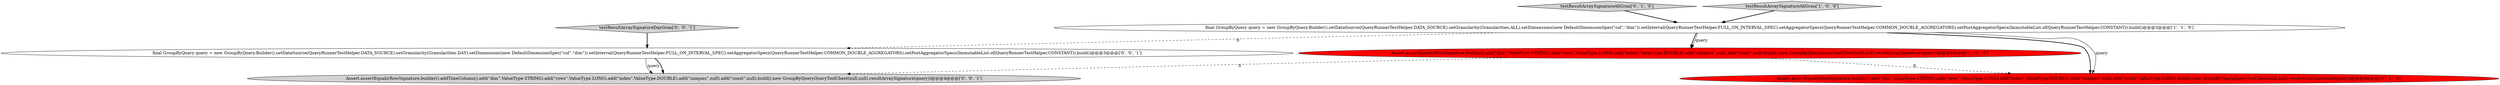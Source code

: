 digraph {
7 [style = filled, label = "testResultArraySignatureDayGran['0', '0', '1']", fillcolor = lightgray, shape = diamond image = "AAA0AAABBB3BBB"];
4 [style = filled, label = "testResultArraySignatureAllGran['0', '1', '0']", fillcolor = lightgray, shape = diamond image = "AAA0AAABBB2BBB"];
2 [style = filled, label = "testResultArraySignatureAllGran['1', '0', '0']", fillcolor = lightgray, shape = diamond image = "AAA0AAABBB1BBB"];
5 [style = filled, label = "final GroupByQuery query = new GroupByQuery.Builder().setDataSource(QueryRunnerTestHelper.DATA_SOURCE).setGranularity(Granularities.DAY).setDimensions(new DefaultDimensionSpec(\"col\",\"dim\")).setInterval(QueryRunnerTestHelper.FULL_ON_INTERVAL_SPEC).setAggregatorSpecs(QueryRunnerTestHelper.COMMON_DOUBLE_AGGREGATORS).setPostAggregatorSpecs(ImmutableList.of(QueryRunnerTestHelper.CONSTANT)).build()@@@3@@@['0', '0', '1']", fillcolor = white, shape = ellipse image = "AAA0AAABBB3BBB"];
6 [style = filled, label = "Assert.assertEquals(RowSignature.builder().addTimeColumn().add(\"dim\",ValueType.STRING).add(\"rows\",ValueType.LONG).add(\"index\",ValueType.DOUBLE).add(\"uniques\",null).add(\"const\",null).build(),new GroupByQueryQueryToolChest(null,null).resultArraySignature(query))@@@4@@@['0', '0', '1']", fillcolor = lightgray, shape = ellipse image = "AAA0AAABBB3BBB"];
0 [style = filled, label = "Assert.assertEquals(RowSignature.builder().add(\"dim\",ValueType.STRING).add(\"rows\",ValueType.LONG).add(\"index\",ValueType.DOUBLE).add(\"uniques\",null).add(\"const\",null).build(),new GroupByQueryQueryToolChest(null,null).resultArraySignature(query))@@@4@@@['1', '0', '0']", fillcolor = red, shape = ellipse image = "AAA1AAABBB1BBB"];
1 [style = filled, label = "final GroupByQuery query = new GroupByQuery.Builder().setDataSource(QueryRunnerTestHelper.DATA_SOURCE).setGranularity(Granularities.ALL).setDimensions(new DefaultDimensionSpec(\"col\",\"dim\")).setInterval(QueryRunnerTestHelper.FULL_ON_INTERVAL_SPEC).setAggregatorSpecs(QueryRunnerTestHelper.COMMON_DOUBLE_AGGREGATORS).setPostAggregatorSpecs(ImmutableList.of(QueryRunnerTestHelper.CONSTANT)).build()@@@3@@@['1', '1', '0']", fillcolor = white, shape = ellipse image = "AAA0AAABBB1BBB"];
3 [style = filled, label = "Assert.assertEquals(RowSignature.builder().add(\"dim\",ValueType.STRING).add(\"rows\",ValueType.LONG).add(\"index\",ValueType.DOUBLE).add(\"uniques\",null).add(\"const\",ValueType.LONG).build(),new GroupByQueryQueryToolChest(null,null).resultArraySignature(query))@@@4@@@['0', '1', '0']", fillcolor = red, shape = ellipse image = "AAA1AAABBB2BBB"];
1->3 [style = bold, label=""];
4->1 [style = bold, label=""];
7->5 [style = bold, label=""];
0->3 [style = dashed, label="0"];
1->0 [style = bold, label=""];
5->6 [style = solid, label="query"];
5->6 [style = bold, label=""];
1->5 [style = dashed, label="0"];
1->3 [style = solid, label="query"];
1->0 [style = solid, label="query"];
2->1 [style = bold, label=""];
0->6 [style = dashed, label="0"];
}
